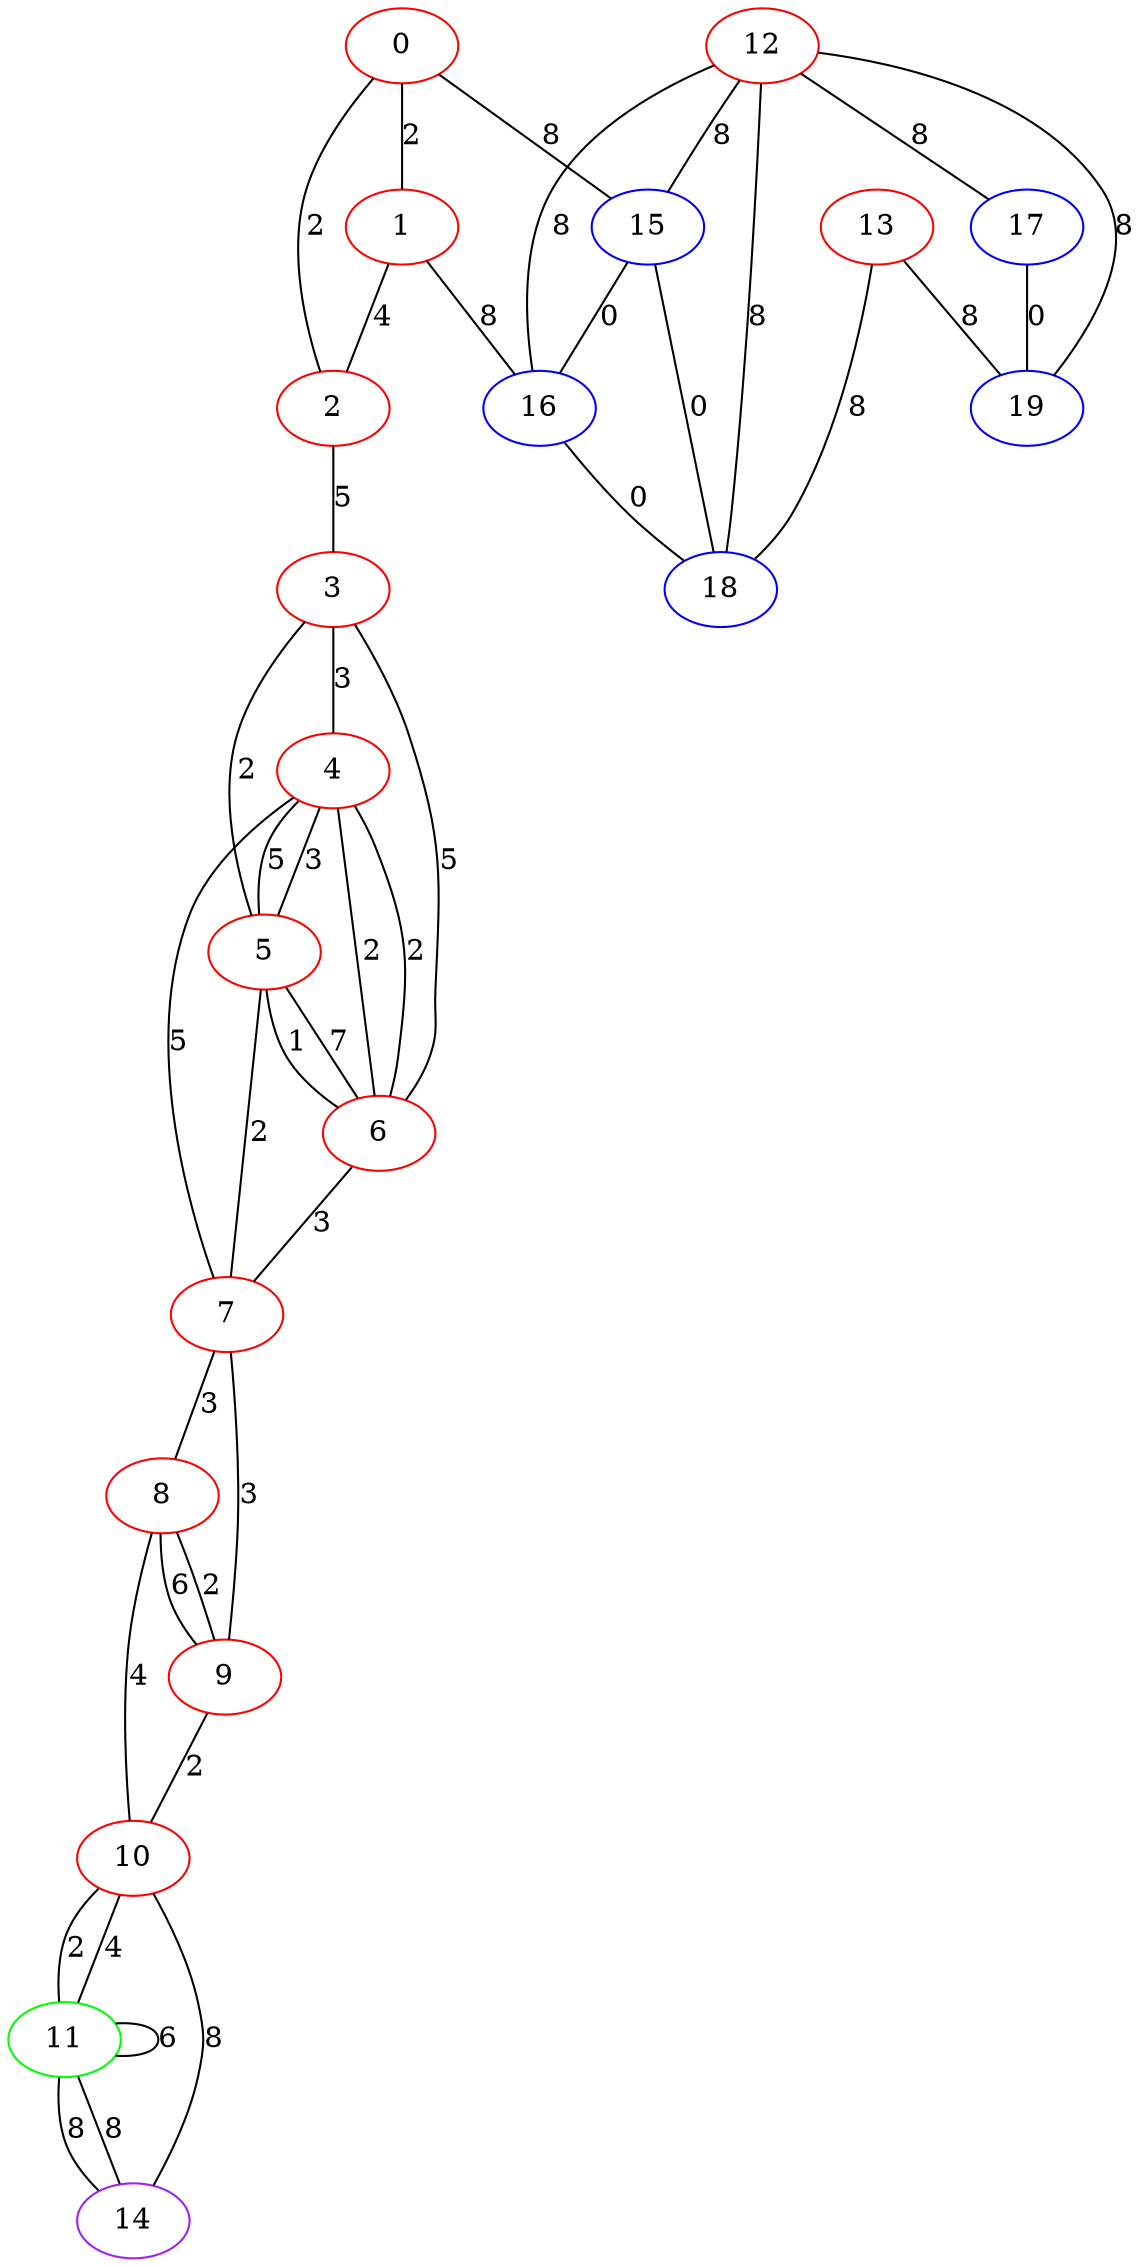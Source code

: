 graph "" {
0 [color=red, weight=1];
1 [color=red, weight=1];
2 [color=red, weight=1];
3 [color=red, weight=1];
4 [color=red, weight=1];
5 [color=red, weight=1];
6 [color=red, weight=1];
7 [color=red, weight=1];
8 [color=red, weight=1];
9 [color=red, weight=1];
10 [color=red, weight=1];
11 [color=green, weight=2];
12 [color=red, weight=1];
13 [color=red, weight=1];
14 [color=purple, weight=4];
15 [color=blue, weight=3];
16 [color=blue, weight=3];
17 [color=blue, weight=3];
18 [color=blue, weight=3];
19 [color=blue, weight=3];
0 -- 1  [key=0, label=2];
0 -- 2  [key=0, label=2];
0 -- 15  [key=0, label=8];
1 -- 16  [key=0, label=8];
1 -- 2  [key=0, label=4];
2 -- 3  [key=0, label=5];
3 -- 4  [key=0, label=3];
3 -- 5  [key=0, label=2];
3 -- 6  [key=0, label=5];
4 -- 5  [key=0, label=5];
4 -- 5  [key=1, label=3];
4 -- 6  [key=0, label=2];
4 -- 6  [key=1, label=2];
4 -- 7  [key=0, label=5];
5 -- 6  [key=0, label=7];
5 -- 6  [key=1, label=1];
5 -- 7  [key=0, label=2];
6 -- 7  [key=0, label=3];
7 -- 8  [key=0, label=3];
7 -- 9  [key=0, label=3];
8 -- 9  [key=0, label=6];
8 -- 9  [key=1, label=2];
8 -- 10  [key=0, label=4];
9 -- 10  [key=0, label=2];
10 -- 11  [key=0, label=4];
10 -- 11  [key=1, label=2];
10 -- 14  [key=0, label=8];
11 -- 11  [key=0, label=6];
11 -- 14  [key=0, label=8];
11 -- 14  [key=1, label=8];
12 -- 16  [key=0, label=8];
12 -- 17  [key=0, label=8];
12 -- 18  [key=0, label=8];
12 -- 19  [key=0, label=8];
12 -- 15  [key=0, label=8];
13 -- 18  [key=0, label=8];
13 -- 19  [key=0, label=8];
15 -- 16  [key=0, label=0];
15 -- 18  [key=0, label=0];
16 -- 18  [key=0, label=0];
17 -- 19  [key=0, label=0];
}
